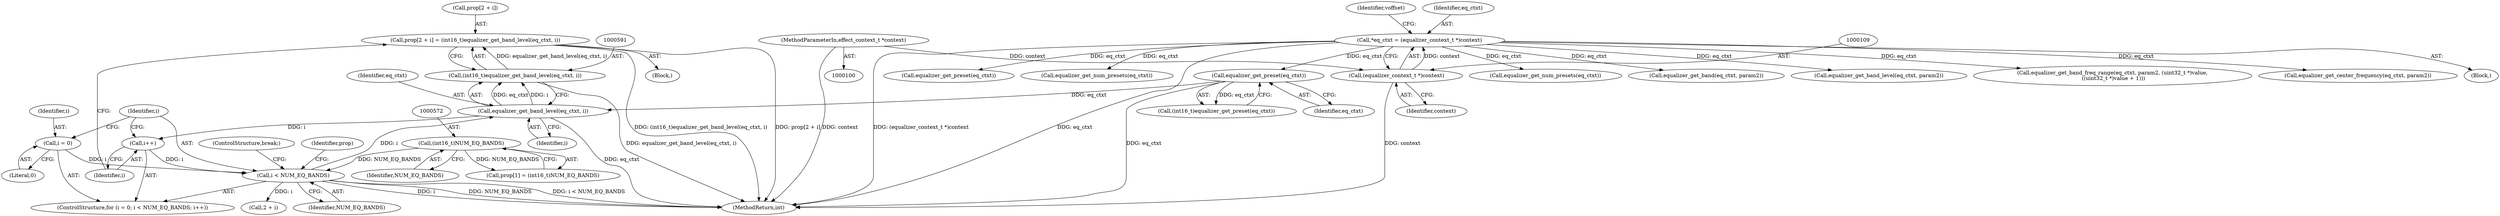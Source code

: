 digraph "0_Android_d72ea85c78a1a68bf99fd5804ad9784b4102fe57@array" {
"1000584" [label="(Call,prop[2 + i] = (int16_t)equalizer_get_band_level(eq_ctxt, i))"];
"1000590" [label="(Call,(int16_t)equalizer_get_band_level(eq_ctxt, i))"];
"1000592" [label="(Call,equalizer_get_band_level(eq_ctxt, i))"];
"1000565" [label="(Call,equalizer_get_preset(eq_ctxt))"];
"1000106" [label="(Call,*eq_ctxt = (equalizer_context_t *)context)"];
"1000108" [label="(Call,(equalizer_context_t *)context)"];
"1000101" [label="(MethodParameterIn,effect_context_t *context)"];
"1000578" [label="(Call,i < NUM_EQ_BANDS)"];
"1000581" [label="(Call,i++)"];
"1000575" [label="(Call,i = 0)"];
"1000571" [label="(Call,(int16_t)NUM_EQ_BANDS)"];
"1000578" [label="(Call,i < NUM_EQ_BANDS)"];
"1000576" [label="(Identifier,i)"];
"1000563" [label="(Call,(int16_t)equalizer_get_preset(eq_ctxt))"];
"1000488" [label="(Call,equalizer_get_num_presets(eq_ctxt))"];
"1000571" [label="(Call,(int16_t)NUM_EQ_BANDS)"];
"1000582" [label="(Identifier,i)"];
"1000107" [label="(Identifier,eq_ctxt)"];
"1000590" [label="(Call,(int16_t)equalizer_get_band_level(eq_ctxt, i))"];
"1000584" [label="(Call,prop[2 + i] = (int16_t)equalizer_get_band_level(eq_ctxt, i))"];
"1000579" [label="(Identifier,i)"];
"1000574" [label="(ControlStructure,for (i = 0; i < NUM_EQ_BANDS; i++))"];
"1000575" [label="(Call,i = 0)"];
"1000459" [label="(Call,equalizer_get_band(eq_ctxt, param2))"];
"1000566" [label="(Identifier,eq_ctxt)"];
"1000101" [label="(MethodParameterIn,effect_context_t *context)"];
"1000379" [label="(Call,equalizer_get_band_level(eq_ctxt, param2))"];
"1000113" [label="(Identifier,voffset)"];
"1000585" [label="(Call,prop[2 + i])"];
"1000110" [label="(Identifier,context)"];
"1000432" [label="(Call,equalizer_get_band_freq_range(eq_ctxt, param2, (uint32_t *)value,\n ((uint32_t *)value + 1)))"];
"1000567" [label="(Call,prop[1] = (int16_t)NUM_EQ_BANDS)"];
"1000408" [label="(Call,equalizer_get_center_frequency(eq_ctxt, param2))"];
"1000581" [label="(Call,i++)"];
"1000587" [label="(Call,2 + i)"];
"1000595" [label="(ControlStructure,break;)"];
"1000586" [label="(Identifier,prop)"];
"1000594" [label="(Identifier,i)"];
"1000108" [label="(Call,(equalizer_context_t *)context)"];
"1000577" [label="(Literal,0)"];
"1000104" [label="(Block,)"];
"1000580" [label="(Identifier,NUM_EQ_BANDS)"];
"1000592" [label="(Call,equalizer_get_band_level(eq_ctxt, i))"];
"1000606" [label="(MethodReturn,int)"];
"1000106" [label="(Call,*eq_ctxt = (equalizer_context_t *)context)"];
"1000593" [label="(Identifier,eq_ctxt)"];
"1000565" [label="(Call,equalizer_get_preset(eq_ctxt))"];
"1000474" [label="(Call,equalizer_get_preset(eq_ctxt))"];
"1000573" [label="(Identifier,NUM_EQ_BANDS)"];
"1000583" [label="(Block,)"];
"1000505" [label="(Call,equalizer_get_num_presets(eq_ctxt))"];
"1000584" -> "1000583"  [label="AST: "];
"1000584" -> "1000590"  [label="CFG: "];
"1000585" -> "1000584"  [label="AST: "];
"1000590" -> "1000584"  [label="AST: "];
"1000582" -> "1000584"  [label="CFG: "];
"1000584" -> "1000606"  [label="DDG: (int16_t)equalizer_get_band_level(eq_ctxt, i)"];
"1000584" -> "1000606"  [label="DDG: prop[2 + i]"];
"1000590" -> "1000584"  [label="DDG: equalizer_get_band_level(eq_ctxt, i)"];
"1000590" -> "1000592"  [label="CFG: "];
"1000591" -> "1000590"  [label="AST: "];
"1000592" -> "1000590"  [label="AST: "];
"1000590" -> "1000606"  [label="DDG: equalizer_get_band_level(eq_ctxt, i)"];
"1000592" -> "1000590"  [label="DDG: eq_ctxt"];
"1000592" -> "1000590"  [label="DDG: i"];
"1000592" -> "1000594"  [label="CFG: "];
"1000593" -> "1000592"  [label="AST: "];
"1000594" -> "1000592"  [label="AST: "];
"1000592" -> "1000606"  [label="DDG: eq_ctxt"];
"1000592" -> "1000581"  [label="DDG: i"];
"1000565" -> "1000592"  [label="DDG: eq_ctxt"];
"1000578" -> "1000592"  [label="DDG: i"];
"1000565" -> "1000563"  [label="AST: "];
"1000565" -> "1000566"  [label="CFG: "];
"1000566" -> "1000565"  [label="AST: "];
"1000563" -> "1000565"  [label="CFG: "];
"1000565" -> "1000606"  [label="DDG: eq_ctxt"];
"1000565" -> "1000563"  [label="DDG: eq_ctxt"];
"1000106" -> "1000565"  [label="DDG: eq_ctxt"];
"1000106" -> "1000104"  [label="AST: "];
"1000106" -> "1000108"  [label="CFG: "];
"1000107" -> "1000106"  [label="AST: "];
"1000108" -> "1000106"  [label="AST: "];
"1000113" -> "1000106"  [label="CFG: "];
"1000106" -> "1000606"  [label="DDG: (equalizer_context_t *)context"];
"1000106" -> "1000606"  [label="DDG: eq_ctxt"];
"1000108" -> "1000106"  [label="DDG: context"];
"1000106" -> "1000379"  [label="DDG: eq_ctxt"];
"1000106" -> "1000408"  [label="DDG: eq_ctxt"];
"1000106" -> "1000432"  [label="DDG: eq_ctxt"];
"1000106" -> "1000459"  [label="DDG: eq_ctxt"];
"1000106" -> "1000474"  [label="DDG: eq_ctxt"];
"1000106" -> "1000488"  [label="DDG: eq_ctxt"];
"1000106" -> "1000505"  [label="DDG: eq_ctxt"];
"1000108" -> "1000110"  [label="CFG: "];
"1000109" -> "1000108"  [label="AST: "];
"1000110" -> "1000108"  [label="AST: "];
"1000108" -> "1000606"  [label="DDG: context"];
"1000101" -> "1000108"  [label="DDG: context"];
"1000101" -> "1000100"  [label="AST: "];
"1000101" -> "1000606"  [label="DDG: context"];
"1000578" -> "1000574"  [label="AST: "];
"1000578" -> "1000580"  [label="CFG: "];
"1000579" -> "1000578"  [label="AST: "];
"1000580" -> "1000578"  [label="AST: "];
"1000586" -> "1000578"  [label="CFG: "];
"1000595" -> "1000578"  [label="CFG: "];
"1000578" -> "1000606"  [label="DDG: i"];
"1000578" -> "1000606"  [label="DDG: NUM_EQ_BANDS"];
"1000578" -> "1000606"  [label="DDG: i < NUM_EQ_BANDS"];
"1000581" -> "1000578"  [label="DDG: i"];
"1000575" -> "1000578"  [label="DDG: i"];
"1000571" -> "1000578"  [label="DDG: NUM_EQ_BANDS"];
"1000578" -> "1000587"  [label="DDG: i"];
"1000581" -> "1000574"  [label="AST: "];
"1000581" -> "1000582"  [label="CFG: "];
"1000582" -> "1000581"  [label="AST: "];
"1000579" -> "1000581"  [label="CFG: "];
"1000575" -> "1000574"  [label="AST: "];
"1000575" -> "1000577"  [label="CFG: "];
"1000576" -> "1000575"  [label="AST: "];
"1000577" -> "1000575"  [label="AST: "];
"1000579" -> "1000575"  [label="CFG: "];
"1000571" -> "1000567"  [label="AST: "];
"1000571" -> "1000573"  [label="CFG: "];
"1000572" -> "1000571"  [label="AST: "];
"1000573" -> "1000571"  [label="AST: "];
"1000567" -> "1000571"  [label="CFG: "];
"1000571" -> "1000567"  [label="DDG: NUM_EQ_BANDS"];
}

